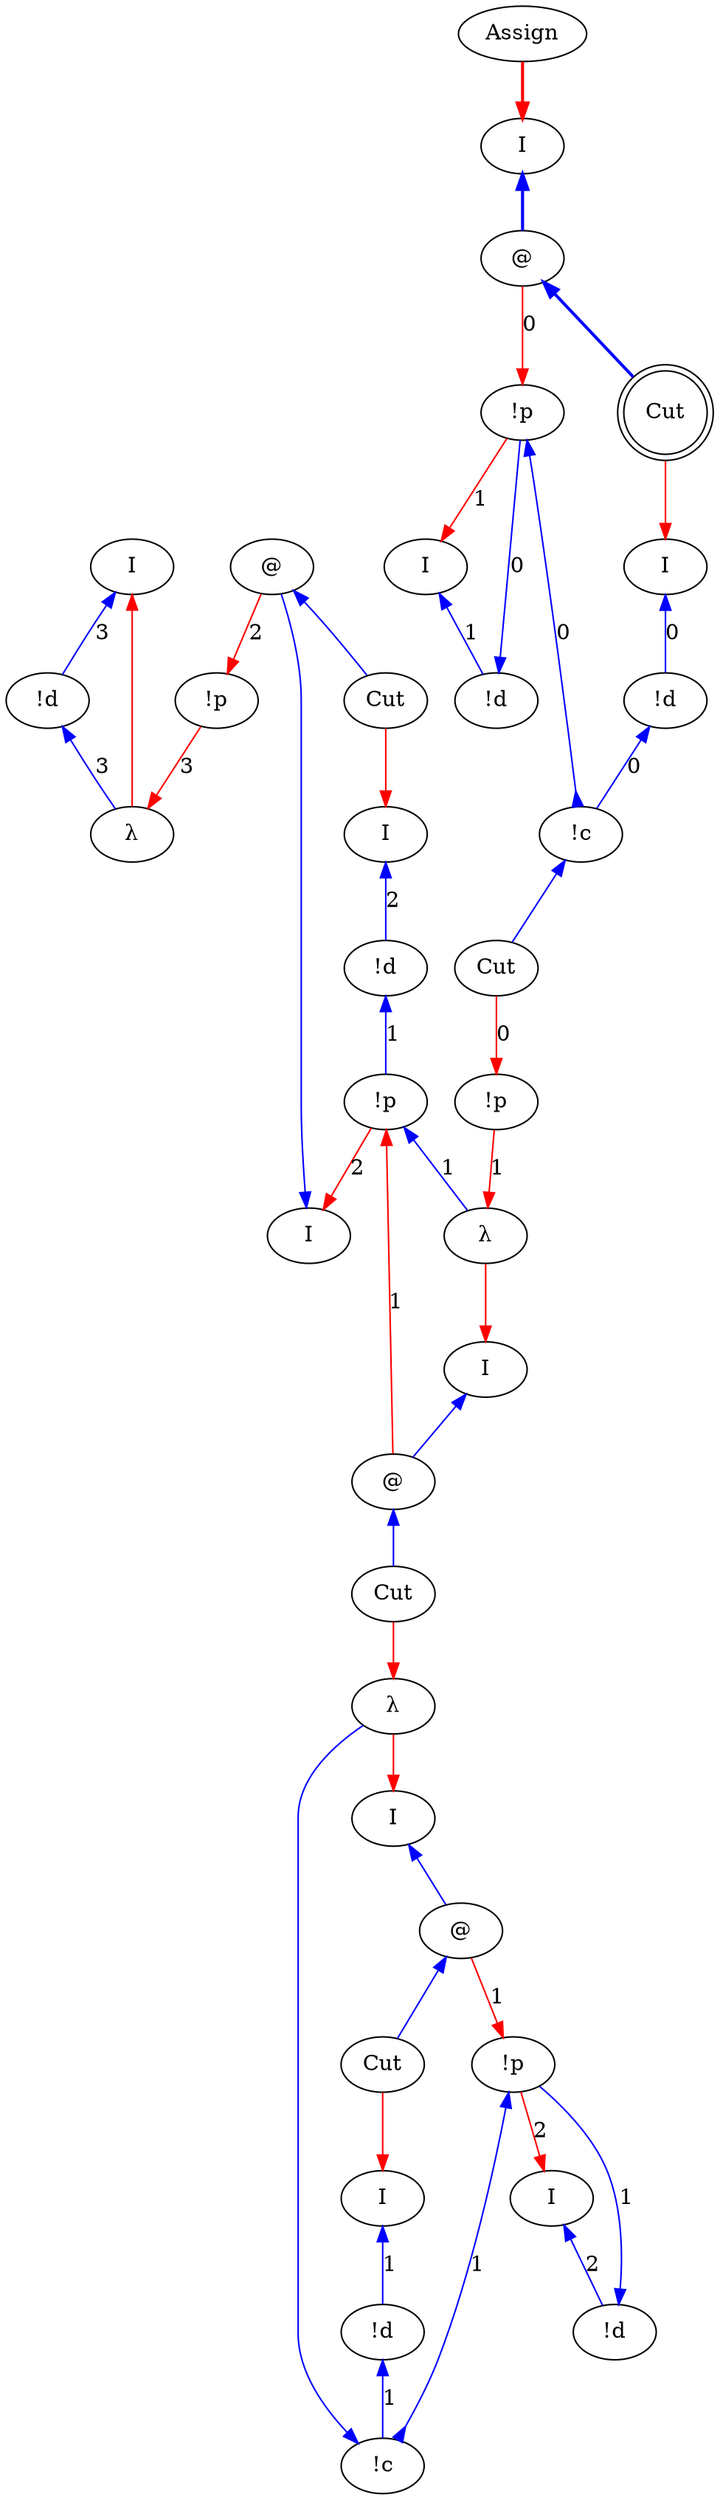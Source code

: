 digraph {
rankdir="TB"
"I0" [label="I"]
"!d1" [label="!d"]
"λ2" [label="λ"]
"!p3" [label="!p"]
"I4" [label="I"]
"@5" [label="@"]
"I6" [label="I"]
"!d7" [label="!d"]
"Cut8" [label="Cut"]
"!p9" [label="!p"]
"I10" [label="I"]
"@11" [label="@"]
"I12" [label="I"]
"!d13" [label="!d"]
"!p14" [label="!p"]
"I15" [label="I"]
"@16" [label="@"]
"I17" [label="I"]
"!d18" [label="!d"]
"Cut19" [label="Cut"]
"!c20" [label="!c"]
"λ21" [label="λ"]
"Cut22" [label="Cut"]
"λ23" [label="λ"]
"!p24" [label="!p"]
"I25" [label="I"]
"!d26" [label="!d"]
"!p27" [label="!p"]
"I28" [label="I"]
"@29" [label="@"]
"I30" [label="I"]
"!d31" [label="!d"]
"Cut32" [label="Cut",shape=doublecircle]
"!c33" [label="!c"]
"Assign34" [label="Assign"]
"Cut35" [label="Cut"]
"!p9" -> "λ23"[color=blue,weight=1,tooltip="h34",label="1",arrowtail=normal,arrowhead=none,dir=both]
"!d7" -> "!p9"[color=blue,weight=1,tooltip="hf65",label="1",arrowtail=normal,arrowhead=none,dir=both]
"I6" -> "!d7"[color=blue,weight=1,tooltip="hret73",label="2",arrowtail=normal,arrowhead=none,dir=both]
"!d1" -> "λ2"[color=blue,weight=1,tooltip="i81",label="3",arrowtail=normal,arrowhead=none,dir=both]
"I0" -> "!d1"[color=blue,weight=1,tooltip="iret84",label="3",arrowtail=normal,arrowhead=none,dir=both]
"I28" -> "@29"[color=blue,weight=1,tooltip="lret19",arrowtail=normal,arrowhead=none,penwidth=2,dir=both]
"I15" -> "@16"[color=blue,weight=1,tooltip="lret53",arrowtail=normal,arrowhead=none,dir=both]
"I10" -> "@11"[color=blue,weight=1,tooltip="lret62",arrowtail=normal,arrowhead=none,dir=both]
"I4" -> "@5"[color=blue,weight=1,tooltip="lret75",arrowtail=normal,arrowhead=none,dir=both]
"@29" -> "Cut32"[color=blue,weight=1,tooltip="lval14",arrowtail=normal,arrowhead=none,penwidth=2,dir=both]
"@11" -> "Cut22"[color=blue,weight=1,tooltip="lval38",arrowtail=normal,arrowhead=none,dir=both]
"@16" -> "Cut19"[color=blue,weight=1,tooltip="lval48",arrowtail=normal,arrowhead=none,dir=both]
"@5" -> "Cut8"[color=blue,weight=1,tooltip="lval70",arrowtail=normal,arrowhead=none,dir=both]
"@29" -> "!p27"[color=red,weight=2,tooltip="newrret18",label="0",arrowhead=normal,arrowtail=none,dir=both]
"Cut35" -> "!p24"[color=red,weight=2,tooltip="newrret27",label="0",arrowhead=normal,arrowtail=none,dir=both]
"@16" -> "!p14"[color=red,weight=2,tooltip="newrret52",label="1",arrowhead=normal,arrowtail=none,dir=both]
"@11" -> "!p9"[color=red,weight=2,tooltip="newrret61",label="1",arrowhead=normal,arrowtail=none,dir=both]
"@5" -> "!p3"[color=red,weight=2,tooltip="newrret74",label="2",arrowhead=normal,arrowtail=none,dir=both]
"!p27" -> "I25"[color=red,weight=2,tooltip="newrretf23",label="1",arrowhead=normal,arrowtail=none,dir=both]
"!p24" -> "λ23"[color=red,weight=2,tooltip="newrretf31",label="1",arrowhead=normal,arrowtail=none,dir=both]
"!p14" -> "I12"[color=red,weight=2,tooltip="newrretf57",label="2",arrowhead=normal,arrowtail=none,dir=both]
"!p9" -> "I4"[color=red,weight=2,tooltip="newrretf66",label="2",arrowhead=normal,arrowtail=none,dir=both]
"!p3" -> "λ2"[color=red,weight=2,tooltip="newrretf78",label="3",arrowhead=normal,arrowtail=none,dir=both]
"λ23" -> "I10"[color=red,weight=2,tooltip="ret35",arrowhead=normal,arrowtail=none,dir=both]
"λ21" -> "I15"[color=red,weight=2,tooltip="ret42",arrowhead=normal,arrowtail=none,dir=both]
"Assign34" -> "I28"[color=red,weight=2,tooltip="ret8",arrowhead=normal,arrowtail=none,penwidth=2,dir=both]
"λ2" -> "I0"[color=red,weight=2,tooltip="ret82",arrowhead=normal,arrowtail=none,dir=both]
"Cut32" -> "I30"[color=red,weight=2,tooltip="rval15",arrowhead=normal,arrowtail=none,dir=both]
"Cut22" -> "λ21"[color=red,weight=2,tooltip="rval39",arrowhead=normal,arrowtail=none,dir=both]
"Cut19" -> "I17"[color=red,weight=2,tooltip="rval49",arrowhead=normal,arrowtail=none,dir=both]
"Cut8" -> "I6"[color=red,weight=2,tooltip="rval71",arrowhead=normal,arrowtail=none,dir=both]
"!c33" -> "Cut35"[color=blue,weight=1,tooltip="x7",arrowtail=normal,arrowhead=none,dir=both]
"!d31" -> "!c33"[color=blue,weight=1,tooltip="xA9",label="0",arrowtail=normal,arrowhead=none,dir=both]
"!p27" -> "!c33"[color=blue,weight=1,tooltip="xB10",label="0",arrowtail=normal,arrowhead=inv,dir=both]
"!d26" -> "!p27"[color=blue,weight=1,tooltip="xBf22",label="0",arrowtail=normal,arrowhead=none,dir=both]
"I30" -> "!d31"[color=blue,weight=1,tooltip="xret17",label="0",arrowtail=normal,arrowhead=none,dir=both]
"I25" -> "!d26"[color=blue,weight=1,tooltip="xret26",label="1",arrowtail=normal,arrowhead=none,dir=both]
"!c20" -> "λ21"[color=blue,weight=1,tooltip="y41",arrowtail=normal,arrowhead=none,dir=both]
"!d18" -> "!c20"[color=blue,weight=1,tooltip="yA43",label="1",arrowtail=normal,arrowhead=none,dir=both]
"!p14" -> "!c20"[color=blue,weight=1,tooltip="yB44",label="1",arrowtail=normal,arrowhead=inv,dir=both]
"!d13" -> "!p14"[color=blue,weight=1,tooltip="yBf56",label="1",arrowtail=normal,arrowhead=none,dir=both]
"I17" -> "!d18"[color=blue,weight=1,tooltip="yret51",label="1",arrowtail=normal,arrowhead=none,dir=both]
"I12" -> "!d13"[color=blue,weight=1,tooltip="yret60",label="2",arrowtail=normal,arrowhead=none,dir=both]
}
